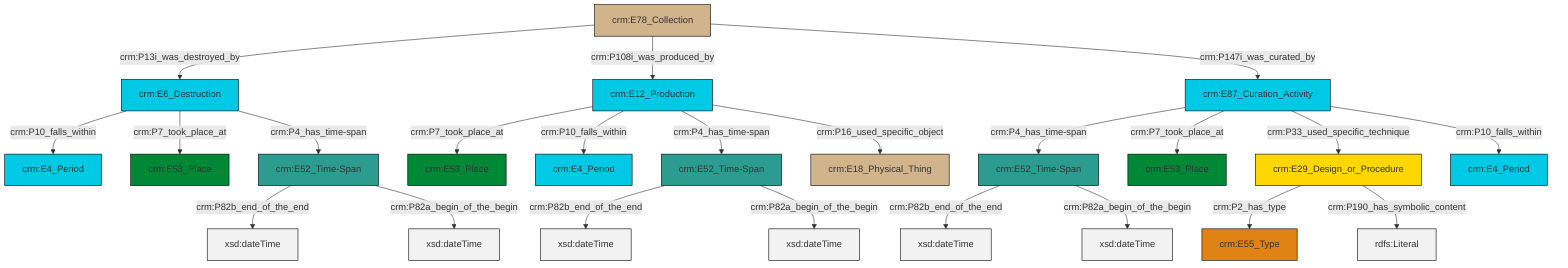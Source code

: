 graph TD
classDef Literal fill:#f2f2f2,stroke:#000000;
classDef CRM_Entity fill:#FFFFFF,stroke:#000000;
classDef Temporal_Entity fill:#00C9E6, stroke:#000000;
classDef Type fill:#E18312, stroke:#000000;
classDef Time-Span fill:#2C9C91, stroke:#000000;
classDef Appellation fill:#FFEB7F, stroke:#000000;
classDef Place fill:#008836, stroke:#000000;
classDef Persistent_Item fill:#B266B2, stroke:#000000;
classDef Conceptual_Object fill:#FFD700, stroke:#000000;
classDef Physical_Thing fill:#D2B48C, stroke:#000000;
classDef Actor fill:#f58aad, stroke:#000000;
classDef PC_Classes fill:#4ce600, stroke:#000000;
classDef Multi fill:#cccccc,stroke:#000000;

2["crm:E52_Time-Span"]:::Time-Span -->|crm:P82b_end_of_the_end| 3[xsd:dateTime]:::Literal
4["crm:E6_Destruction"]:::Temporal_Entity -->|crm:P10_falls_within| 5["crm:E4_Period"]:::Temporal_Entity
10["crm:E29_Design_or_Procedure"]:::Conceptual_Object -->|crm:P2_has_type| 11["crm:E55_Type"]:::Type
4["crm:E6_Destruction"]:::Temporal_Entity -->|crm:P7_took_place_at| 20["crm:E53_Place"]:::Place
12["crm:E52_Time-Span"]:::Time-Span -->|crm:P82b_end_of_the_end| 21[xsd:dateTime]:::Literal
18["crm:E12_Production"]:::Temporal_Entity -->|crm:P7_took_place_at| 6["crm:E53_Place"]:::Place
8["crm:E52_Time-Span"]:::Time-Span -->|crm:P82b_end_of_the_end| 22[xsd:dateTime]:::Literal
18["crm:E12_Production"]:::Temporal_Entity -->|crm:P10_falls_within| 23["crm:E4_Period"]:::Temporal_Entity
18["crm:E12_Production"]:::Temporal_Entity -->|crm:P4_has_time-span| 8["crm:E52_Time-Span"]:::Time-Span
0["crm:E87_Curation_Activity"]:::Temporal_Entity -->|crm:P4_has_time-span| 12["crm:E52_Time-Span"]:::Time-Span
0["crm:E87_Curation_Activity"]:::Temporal_Entity -->|crm:P7_took_place_at| 14["crm:E53_Place"]:::Place
4["crm:E6_Destruction"]:::Temporal_Entity -->|crm:P4_has_time-span| 2["crm:E52_Time-Span"]:::Time-Span
8["crm:E52_Time-Span"]:::Time-Span -->|crm:P82a_begin_of_the_begin| 29[xsd:dateTime]:::Literal
26["crm:E78_Collection"]:::Physical_Thing -->|crm:P13i_was_destroyed_by| 4["crm:E6_Destruction"]:::Temporal_Entity
10["crm:E29_Design_or_Procedure"]:::Conceptual_Object -->|crm:P190_has_symbolic_content| 33[rdfs:Literal]:::Literal
26["crm:E78_Collection"]:::Physical_Thing -->|crm:P108i_was_produced_by| 18["crm:E12_Production"]:::Temporal_Entity
26["crm:E78_Collection"]:::Physical_Thing -->|crm:P147i_was_curated_by| 0["crm:E87_Curation_Activity"]:::Temporal_Entity
0["crm:E87_Curation_Activity"]:::Temporal_Entity -->|crm:P33_used_specific_technique| 10["crm:E29_Design_or_Procedure"]:::Conceptual_Object
18["crm:E12_Production"]:::Temporal_Entity -->|crm:P16_used_specific_object| 16["crm:E18_Physical_Thing"]:::Physical_Thing
0["crm:E87_Curation_Activity"]:::Temporal_Entity -->|crm:P10_falls_within| 30["crm:E4_Period"]:::Temporal_Entity
12["crm:E52_Time-Span"]:::Time-Span -->|crm:P82a_begin_of_the_begin| 36[xsd:dateTime]:::Literal
2["crm:E52_Time-Span"]:::Time-Span -->|crm:P82a_begin_of_the_begin| 37[xsd:dateTime]:::Literal